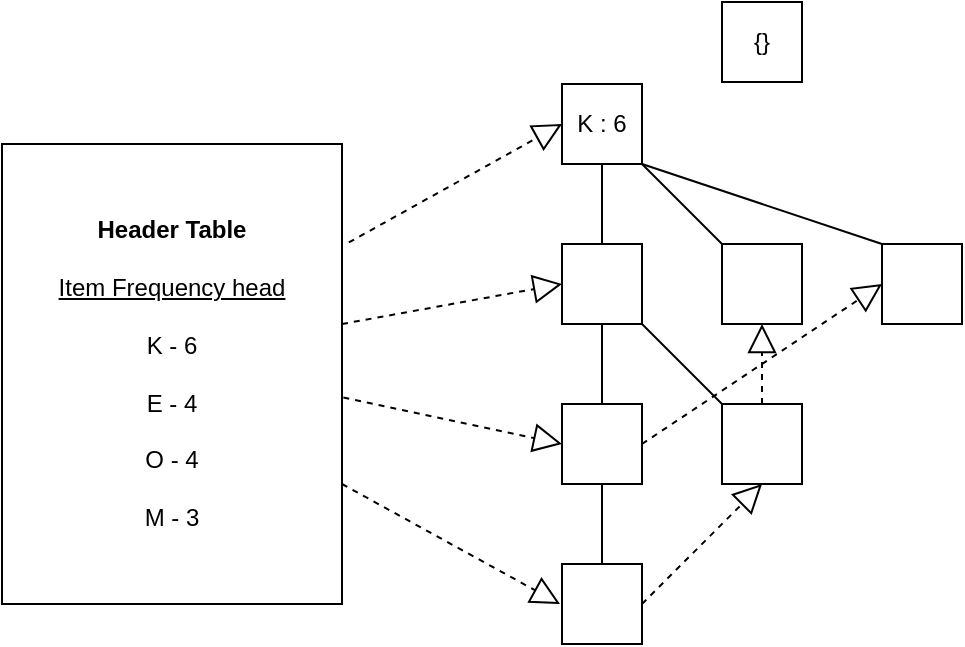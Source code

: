 <mxfile version="13.7.3" type="github">
  <diagram id="-Jtt_3MR1NpMMPZAaNFP" name="Page-1">
    <mxGraphModel dx="782" dy="437" grid="1" gridSize="10" guides="1" tooltips="1" connect="1" arrows="1" fold="1" page="1" pageScale="1" pageWidth="850" pageHeight="1100" math="0" shadow="0">
      <root>
        <mxCell id="0" />
        <mxCell id="1" parent="0" />
        <mxCell id="yjj8UdVl8cW0Mhc2JFxJ-1" value="&lt;b&gt;Header Table&lt;/b&gt;&lt;br&gt;&lt;u&gt;&lt;br&gt;Item Frequency head&lt;br&gt;&lt;/u&gt;&lt;br&gt;K - 6&lt;br&gt;&lt;br&gt;E - 4&lt;br&gt;&lt;br&gt;O - 4&lt;br&gt;&lt;br&gt;M - 3" style="rounded=0;whiteSpace=wrap;html=1;" vertex="1" parent="1">
          <mxGeometry x="80" y="190" width="170" height="230" as="geometry" />
        </mxCell>
        <mxCell id="yjj8UdVl8cW0Mhc2JFxJ-2" value="{}" style="whiteSpace=wrap;html=1;aspect=fixed;" vertex="1" parent="1">
          <mxGeometry x="440" y="119" width="40" height="40" as="geometry" />
        </mxCell>
        <mxCell id="yjj8UdVl8cW0Mhc2JFxJ-3" value="K : 6" style="whiteSpace=wrap;html=1;aspect=fixed;" vertex="1" parent="1">
          <mxGeometry x="360" y="160" width="40" height="40" as="geometry" />
        </mxCell>
        <mxCell id="yjj8UdVl8cW0Mhc2JFxJ-4" value="" style="whiteSpace=wrap;html=1;aspect=fixed;" vertex="1" parent="1">
          <mxGeometry x="360" y="240" width="40" height="40" as="geometry" />
        </mxCell>
        <mxCell id="yjj8UdVl8cW0Mhc2JFxJ-5" value="" style="whiteSpace=wrap;html=1;aspect=fixed;" vertex="1" parent="1">
          <mxGeometry x="360" y="320" width="40" height="40" as="geometry" />
        </mxCell>
        <mxCell id="yjj8UdVl8cW0Mhc2JFxJ-6" value="" style="whiteSpace=wrap;html=1;aspect=fixed;" vertex="1" parent="1">
          <mxGeometry x="360" y="400" width="40" height="40" as="geometry" />
        </mxCell>
        <mxCell id="yjj8UdVl8cW0Mhc2JFxJ-7" value="" style="whiteSpace=wrap;html=1;aspect=fixed;" vertex="1" parent="1">
          <mxGeometry x="440" y="240" width="40" height="40" as="geometry" />
        </mxCell>
        <mxCell id="yjj8UdVl8cW0Mhc2JFxJ-8" value="" style="whiteSpace=wrap;html=1;aspect=fixed;" vertex="1" parent="1">
          <mxGeometry x="520" y="240" width="40" height="40" as="geometry" />
        </mxCell>
        <mxCell id="yjj8UdVl8cW0Mhc2JFxJ-9" value="" style="whiteSpace=wrap;html=1;aspect=fixed;" vertex="1" parent="1">
          <mxGeometry x="440" y="320" width="40" height="40" as="geometry" />
        </mxCell>
        <mxCell id="yjj8UdVl8cW0Mhc2JFxJ-10" value="" style="endArrow=block;dashed=1;endFill=0;endSize=12;html=1;entryX=0;entryY=0.5;entryDx=0;entryDy=0;exitX=1.02;exitY=0.214;exitDx=0;exitDy=0;exitPerimeter=0;" edge="1" parent="1" source="yjj8UdVl8cW0Mhc2JFxJ-1" target="yjj8UdVl8cW0Mhc2JFxJ-3">
          <mxGeometry width="160" relative="1" as="geometry">
            <mxPoint x="320" y="260" as="sourcePoint" />
            <mxPoint x="480" y="260" as="targetPoint" />
          </mxGeometry>
        </mxCell>
        <mxCell id="yjj8UdVl8cW0Mhc2JFxJ-11" value="" style="endArrow=block;dashed=1;endFill=0;endSize=12;html=1;exitX=1.02;exitY=0.214;exitDx=0;exitDy=0;exitPerimeter=0;" edge="1" parent="1">
          <mxGeometry width="160" relative="1" as="geometry">
            <mxPoint x="250.0" y="280" as="sourcePoint" />
            <mxPoint x="360" y="260" as="targetPoint" />
          </mxGeometry>
        </mxCell>
        <mxCell id="yjj8UdVl8cW0Mhc2JFxJ-12" value="" style="endArrow=block;dashed=1;endFill=0;endSize=12;html=1;entryX=0;entryY=0.5;entryDx=0;entryDy=0;exitX=1.004;exitY=0.551;exitDx=0;exitDy=0;exitPerimeter=0;" edge="1" parent="1" source="yjj8UdVl8cW0Mhc2JFxJ-1" target="yjj8UdVl8cW0Mhc2JFxJ-5">
          <mxGeometry width="160" relative="1" as="geometry">
            <mxPoint x="250.0" y="334.61" as="sourcePoint" />
            <mxPoint x="356.6" y="275.39" as="targetPoint" />
          </mxGeometry>
        </mxCell>
        <mxCell id="yjj8UdVl8cW0Mhc2JFxJ-13" value="" style="endArrow=block;dashed=1;endFill=0;endSize=12;html=1;exitX=1.004;exitY=0.551;exitDx=0;exitDy=0;exitPerimeter=0;" edge="1" parent="1">
          <mxGeometry width="160" relative="1" as="geometry">
            <mxPoint x="250.0" y="360" as="sourcePoint" />
            <mxPoint x="359" y="420" as="targetPoint" />
          </mxGeometry>
        </mxCell>
        <mxCell id="yjj8UdVl8cW0Mhc2JFxJ-14" value="" style="endArrow=block;dashed=1;endFill=0;endSize=12;html=1;exitX=1.004;exitY=0.551;exitDx=0;exitDy=0;exitPerimeter=0;entryX=0.5;entryY=1;entryDx=0;entryDy=0;" edge="1" parent="1" target="yjj8UdVl8cW0Mhc2JFxJ-9">
          <mxGeometry width="160" relative="1" as="geometry">
            <mxPoint x="400" y="420" as="sourcePoint" />
            <mxPoint x="509" y="480" as="targetPoint" />
          </mxGeometry>
        </mxCell>
        <mxCell id="yjj8UdVl8cW0Mhc2JFxJ-15" value="" style="endArrow=block;dashed=1;endFill=0;endSize=12;html=1;exitX=1.004;exitY=0.551;exitDx=0;exitDy=0;exitPerimeter=0;entryX=0;entryY=0.5;entryDx=0;entryDy=0;" edge="1" parent="1" target="yjj8UdVl8cW0Mhc2JFxJ-8">
          <mxGeometry width="160" relative="1" as="geometry">
            <mxPoint x="400" y="340" as="sourcePoint" />
            <mxPoint x="509" y="400" as="targetPoint" />
          </mxGeometry>
        </mxCell>
        <mxCell id="yjj8UdVl8cW0Mhc2JFxJ-16" value="" style="endArrow=block;dashed=1;endFill=0;endSize=12;html=1;exitX=0.5;exitY=0;exitDx=0;exitDy=0;entryX=0.5;entryY=1;entryDx=0;entryDy=0;" edge="1" parent="1" source="yjj8UdVl8cW0Mhc2JFxJ-9" target="yjj8UdVl8cW0Mhc2JFxJ-7">
          <mxGeometry width="160" relative="1" as="geometry">
            <mxPoint x="410" y="350" as="sourcePoint" />
            <mxPoint x="530" y="270" as="targetPoint" />
          </mxGeometry>
        </mxCell>
        <mxCell id="yjj8UdVl8cW0Mhc2JFxJ-18" value="" style="endArrow=none;html=1;exitX=0.5;exitY=0;exitDx=0;exitDy=0;" edge="1" parent="1" source="yjj8UdVl8cW0Mhc2JFxJ-4">
          <mxGeometry width="50" height="50" relative="1" as="geometry">
            <mxPoint x="330" y="250" as="sourcePoint" />
            <mxPoint x="380" y="200" as="targetPoint" />
          </mxGeometry>
        </mxCell>
        <mxCell id="yjj8UdVl8cW0Mhc2JFxJ-19" value="" style="endArrow=none;html=1;exitX=0.5;exitY=1;exitDx=0;exitDy=0;entryX=0.5;entryY=0;entryDx=0;entryDy=0;" edge="1" parent="1" source="yjj8UdVl8cW0Mhc2JFxJ-4" target="yjj8UdVl8cW0Mhc2JFxJ-5">
          <mxGeometry width="50" height="50" relative="1" as="geometry">
            <mxPoint x="390" y="250" as="sourcePoint" />
            <mxPoint x="390" y="210" as="targetPoint" />
          </mxGeometry>
        </mxCell>
        <mxCell id="yjj8UdVl8cW0Mhc2JFxJ-21" value="" style="endArrow=none;html=1;exitX=0.5;exitY=0;exitDx=0;exitDy=0;entryX=0.5;entryY=1;entryDx=0;entryDy=0;" edge="1" parent="1" source="yjj8UdVl8cW0Mhc2JFxJ-6" target="yjj8UdVl8cW0Mhc2JFxJ-5">
          <mxGeometry width="50" height="50" relative="1" as="geometry">
            <mxPoint x="350" y="410" as="sourcePoint" />
            <mxPoint x="400" y="360" as="targetPoint" />
          </mxGeometry>
        </mxCell>
        <mxCell id="yjj8UdVl8cW0Mhc2JFxJ-22" value="" style="endArrow=none;html=1;exitX=0;exitY=0;exitDx=0;exitDy=0;entryX=1;entryY=1;entryDx=0;entryDy=0;" edge="1" parent="1" source="yjj8UdVl8cW0Mhc2JFxJ-7" target="yjj8UdVl8cW0Mhc2JFxJ-3">
          <mxGeometry width="50" height="50" relative="1" as="geometry">
            <mxPoint x="390" y="410" as="sourcePoint" />
            <mxPoint x="390" y="370" as="targetPoint" />
          </mxGeometry>
        </mxCell>
        <mxCell id="yjj8UdVl8cW0Mhc2JFxJ-23" value="" style="endArrow=none;html=1;exitX=0;exitY=0;exitDx=0;exitDy=0;" edge="1" parent="1" source="yjj8UdVl8cW0Mhc2JFxJ-8">
          <mxGeometry width="50" height="50" relative="1" as="geometry">
            <mxPoint x="450" y="250" as="sourcePoint" />
            <mxPoint x="400" y="200" as="targetPoint" />
          </mxGeometry>
        </mxCell>
        <mxCell id="yjj8UdVl8cW0Mhc2JFxJ-24" value="" style="endArrow=none;html=1;exitX=0;exitY=0;exitDx=0;exitDy=0;entryX=1;entryY=1;entryDx=0;entryDy=0;" edge="1" parent="1" source="yjj8UdVl8cW0Mhc2JFxJ-9" target="yjj8UdVl8cW0Mhc2JFxJ-4">
          <mxGeometry width="50" height="50" relative="1" as="geometry">
            <mxPoint x="460" y="260" as="sourcePoint" />
            <mxPoint x="420" y="220" as="targetPoint" />
          </mxGeometry>
        </mxCell>
      </root>
    </mxGraphModel>
  </diagram>
</mxfile>
